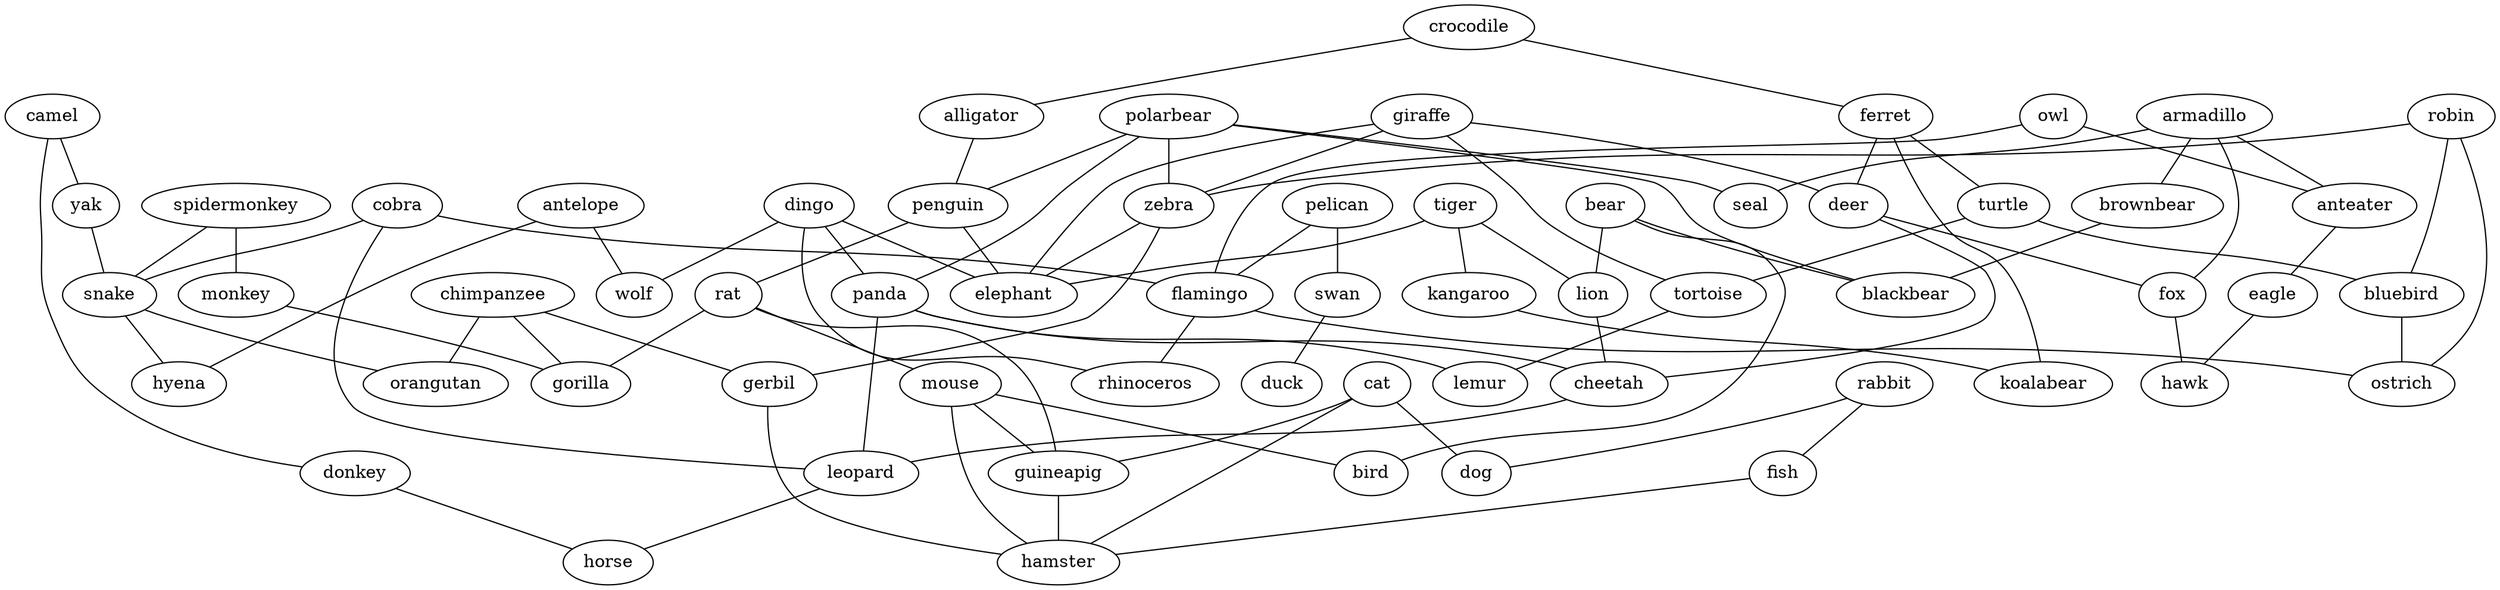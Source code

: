 strict graph G {
pelican;
antelope;
swan;
camel;
cobra;
spidermonkey;
crocodile;
duck;
owl;
monkey;
alligator;
polarbear;
yak;
bear;
tiger;
ferret;
giraffe;
armadillo;
snake;
rabbit;
penguin;
flamingo;
dingo;
lion;
cat;
robin;
turtle;
donkey;
fish;
deer;
rat;
zebra;
anteater;
seal;
mouse;
panda;
fox;
rhinoceros;
guineapig;
elephant;
cheetah;
bird;
brownbear;
eagle;
kangaroo;
leopard;
horse;
chimpanzee;
hawk;
bluebird;
gerbil;
koalabear;
tortoise;
lemur;
dog;
ostrich;
hyena;
gorilla;
blackbear;
wolf;
hamster;
orangutan;
pelican -- swan  [weight=1];
pelican -- flamingo  [weight=1];
antelope -- hyena  [weight=1];
antelope -- wolf  [weight=1];
swan -- duck  [weight=1];
camel -- donkey  [weight=1];
camel -- yak  [weight=1];
cobra -- flamingo  [weight=1];
cobra -- leopard  [weight=1];
cobra -- snake  [weight=1];
spidermonkey -- snake  [weight=1];
spidermonkey -- monkey  [weight=1];
crocodile -- alligator  [weight=1];
crocodile -- ferret  [weight=1];
owl -- flamingo  [weight=1];
owl -- anteater  [weight=1];
monkey -- gorilla  [weight=1];
alligator -- penguin  [weight=1];
polarbear -- blackbear  [weight=1];
polarbear -- zebra  [weight=1];
polarbear -- seal  [weight=1];
polarbear -- panda  [weight=1];
polarbear -- penguin  [weight=1];
yak -- snake  [weight=1];
bear -- blackbear  [weight=1];
bear -- lion  [weight=1];
bear -- bird  [weight=1];
tiger -- lion  [weight=1];
tiger -- kangaroo  [weight=1];
tiger -- elephant  [weight=1];
ferret -- turtle  [weight=1];
ferret -- koalabear  [weight=1];
ferret -- deer  [weight=1];
giraffe -- tortoise  [weight=1];
giraffe -- deer  [weight=1];
giraffe -- zebra  [weight=1];
giraffe -- elephant  [weight=1];
armadillo -- fox  [weight=1];
armadillo -- anteater  [weight=1];
armadillo -- seal  [weight=1];
armadillo -- brownbear  [weight=1];
snake -- orangutan  [weight=1];
snake -- hyena  [weight=1];
rabbit -- fish  [weight=1];
rabbit -- dog  [weight=1];
penguin -- rat  [weight=1];
penguin -- elephant  [weight=1];
flamingo -- ostrich  [weight=1];
flamingo -- rhinoceros  [weight=1];
dingo -- rhinoceros  [weight=1];
dingo -- wolf  [weight=1];
dingo -- panda  [weight=1];
dingo -- elephant  [weight=1];
lion -- cheetah  [weight=1];
cat -- guineapig  [weight=1];
cat -- dog  [weight=1];
cat -- hamster  [weight=1];
robin -- ostrich  [weight=1];
robin -- zebra  [weight=1];
robin -- bluebird  [weight=1];
turtle -- bluebird  [weight=1];
turtle -- tortoise  [weight=1];
donkey -- horse  [weight=1];
fish -- hamster  [weight=1];
deer -- fox  [weight=1];
deer -- cheetah  [weight=1];
rat -- guineapig  [weight=1];
rat -- mouse  [weight=1];
rat -- gorilla  [weight=1];
zebra -- gerbil  [weight=1];
zebra -- elephant  [weight=1];
anteater -- eagle  [weight=1];
mouse -- guineapig  [weight=1];
mouse -- bird  [weight=1];
mouse -- hamster  [weight=1];
panda -- lemur  [weight=1];
panda -- leopard  [weight=1];
panda -- cheetah  [weight=1];
fox -- hawk  [weight=1];
guineapig -- hamster  [weight=1];
cheetah -- leopard  [weight=1];
brownbear -- blackbear  [weight=1];
eagle -- hawk  [weight=1];
kangaroo -- koalabear  [weight=1];
leopard -- horse  [weight=1];
chimpanzee -- gerbil  [weight=1];
chimpanzee -- orangutan  [weight=1];
chimpanzee -- gorilla  [weight=1];
bluebird -- ostrich  [weight=1];
gerbil -- hamster  [weight=1];
tortoise -- lemur  [weight=1];
}
